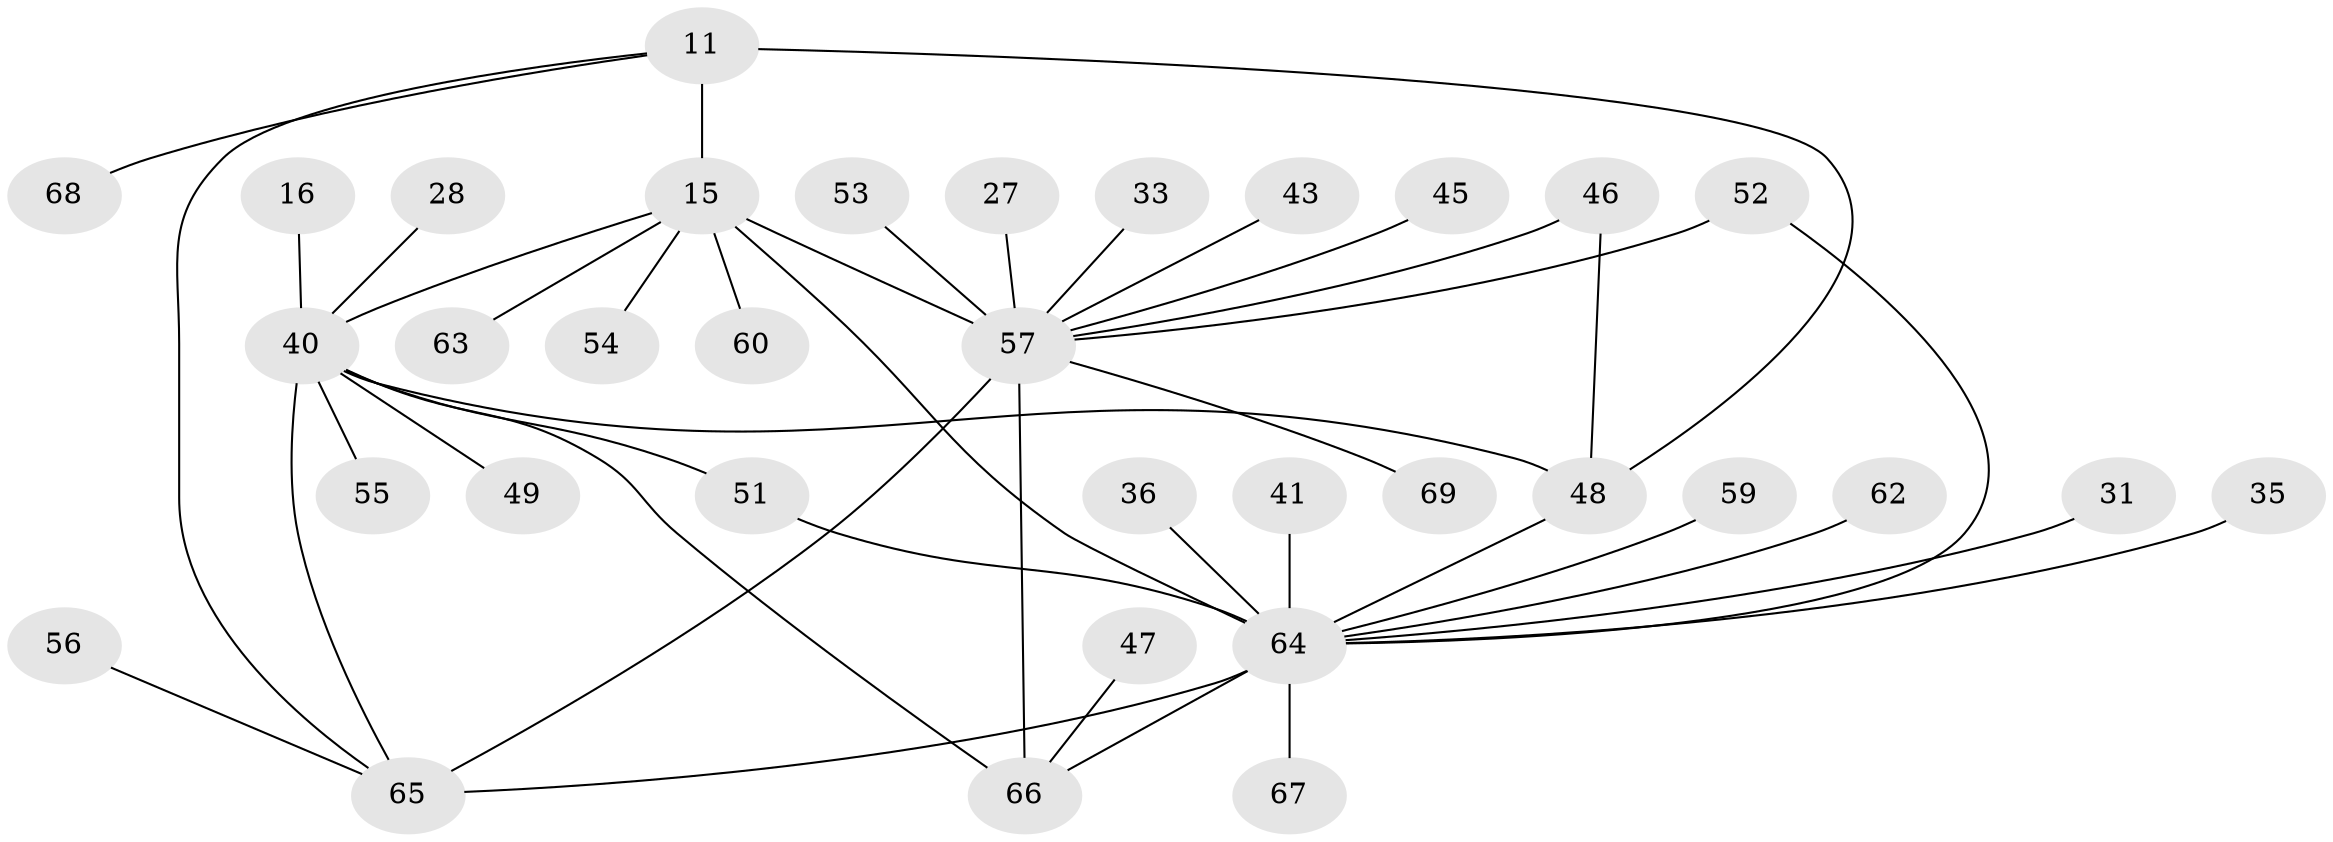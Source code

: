 // original degree distribution, {9: 0.028985507246376812, 5: 0.057971014492753624, 6: 0.043478260869565216, 3: 0.057971014492753624, 12: 0.014492753623188406, 7: 0.014492753623188406, 4: 0.043478260869565216, 13: 0.014492753623188406, 1: 0.5217391304347826, 2: 0.2028985507246377}
// Generated by graph-tools (version 1.1) at 2025/54/03/09/25 04:54:04]
// undirected, 34 vertices, 43 edges
graph export_dot {
graph [start="1"]
  node [color=gray90,style=filled];
  11;
  15 [super="+13+1"];
  16;
  27;
  28;
  31;
  33;
  35 [super="+25"];
  36;
  40 [super="+6"];
  41;
  43;
  45;
  46 [super="+20+39"];
  47;
  48 [super="+32+12+19+34"];
  49;
  51;
  52;
  53 [super="+44"];
  54;
  55 [super="+24"];
  56;
  57 [super="+14+50"];
  59 [super="+58"];
  60;
  62 [super="+29"];
  63 [super="+42"];
  64 [super="+17+8+3"];
  65 [super="+9+18+22+30+37"];
  66 [super="+61+5+23+38"];
  67;
  68;
  69;
  11 -- 15 [weight=2];
  11 -- 68;
  11 -- 48 [weight=2];
  11 -- 65;
  15 -- 60;
  15 -- 54;
  15 -- 57 [weight=4];
  15 -- 64 [weight=3];
  15 -- 63;
  15 -- 40 [weight=2];
  16 -- 40;
  27 -- 57;
  28 -- 40;
  31 -- 64;
  33 -- 57;
  35 -- 64;
  36 -- 64;
  40 -- 65;
  40 -- 66 [weight=2];
  40 -- 49;
  40 -- 48;
  40 -- 51;
  40 -- 55;
  41 -- 64;
  43 -- 57;
  45 -- 57;
  46 -- 57;
  46 -- 48;
  47 -- 66;
  48 -- 64;
  51 -- 64;
  52 -- 57;
  52 -- 64;
  53 -- 57;
  56 -- 65;
  57 -- 69;
  57 -- 66;
  57 -- 65;
  59 -- 64;
  62 -- 64;
  64 -- 67;
  64 -- 65 [weight=2];
  64 -- 66;
}
